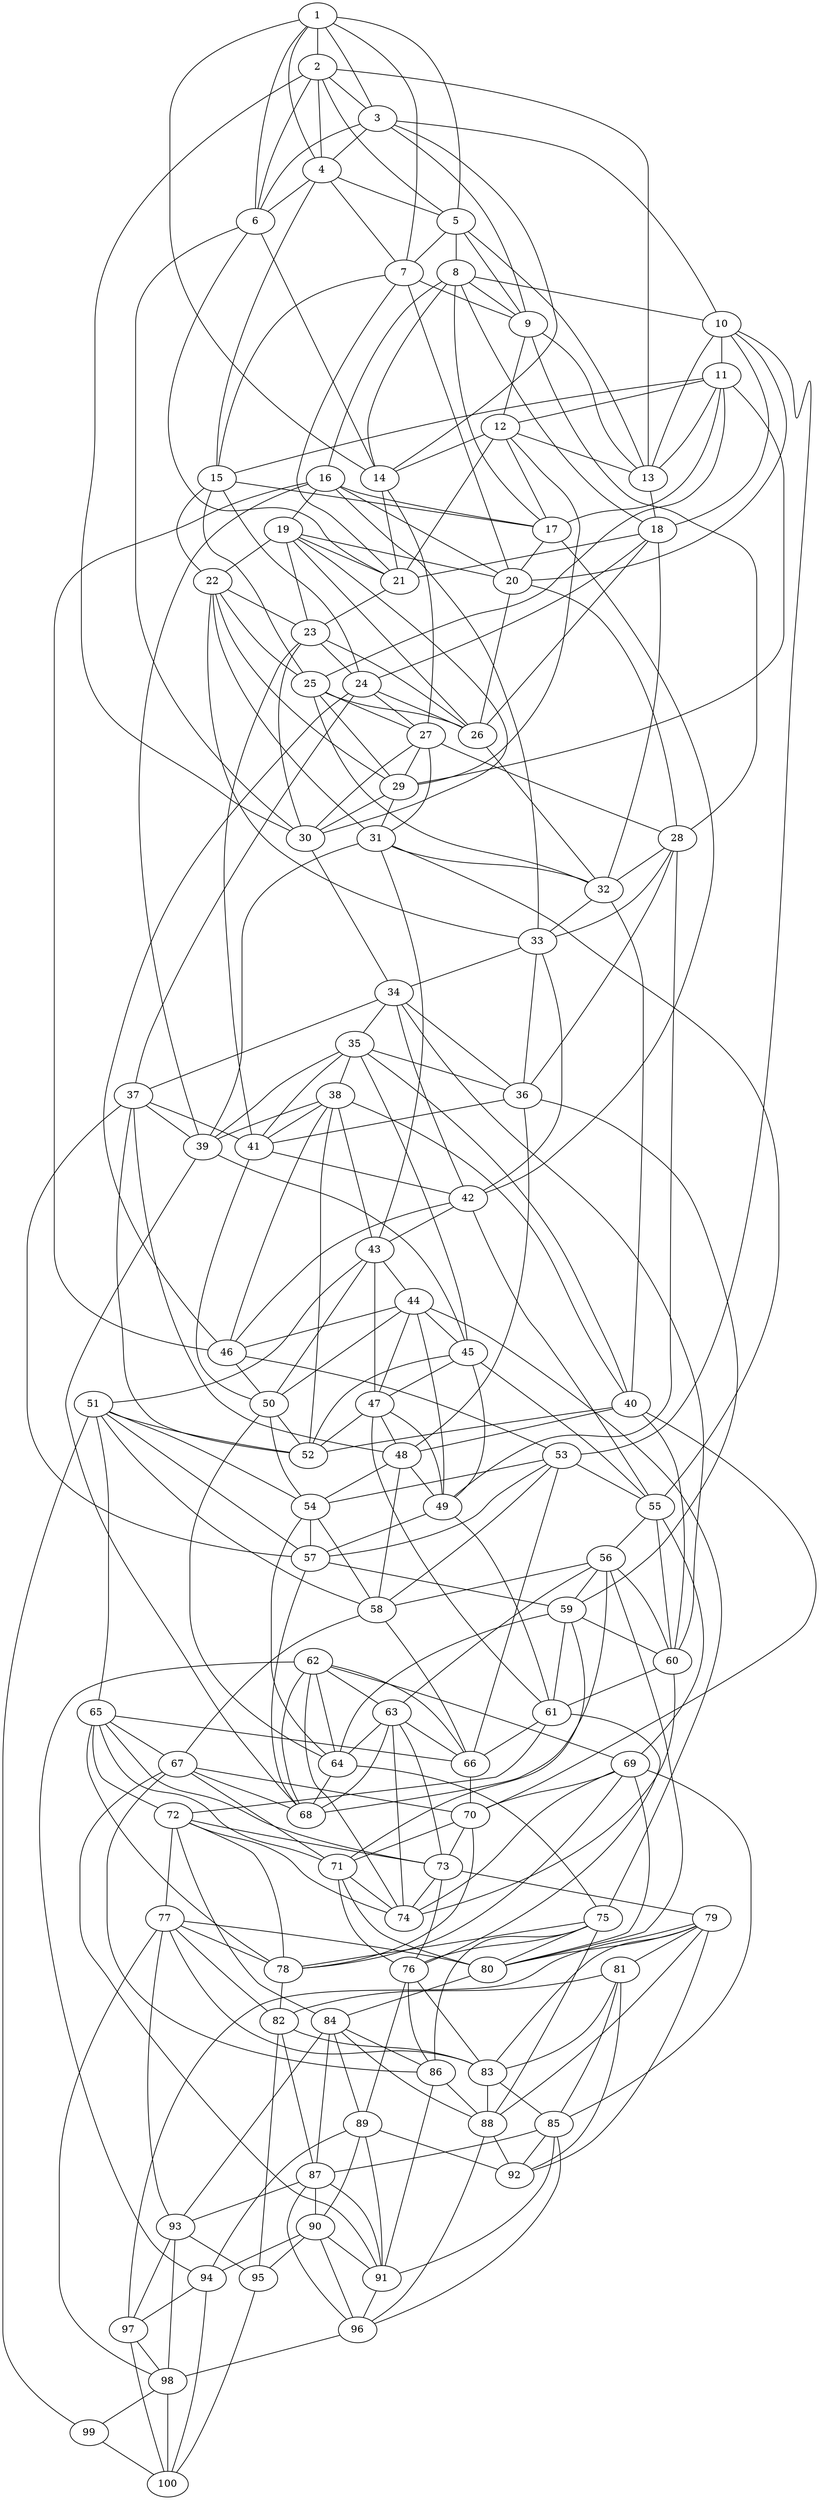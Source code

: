 graph {
1--2
1--3
2--3
1--4
2--4
3--4
1--5
2--5
4--5
1--6
2--6
3--6
4--6
1--7
4--7
5--7
5--8
3--9
5--9
7--9
8--9
3--10
8--10
10--11
9--12
11--12
2--13
5--13
9--13
10--13
11--13
12--13
1--14
3--14
6--14
8--14
12--14
4--15
7--15
11--15
8--16
8--17
11--17
12--17
15--17
16--17
8--18
10--18
13--18
16--19
7--20
10--20
16--20
17--20
19--20
6--21
7--21
12--21
14--21
18--21
19--21
15--22
19--22
19--23
21--23
22--23
15--24
18--24
23--24
11--25
15--25
22--25
18--26
19--26
20--26
23--26
24--26
25--26
14--27
24--27
25--27
9--28
20--28
27--28
11--29
12--29
22--29
25--29
27--29
2--30
6--30
19--30
23--30
27--30
29--30
22--31
27--31
29--31
18--32
25--32
26--32
28--32
31--32
16--33
22--33
28--33
32--33
30--34
33--34
34--35
28--36
33--36
34--36
35--36
24--37
34--37
35--38
16--39
31--39
35--39
37--39
38--39
32--40
35--40
38--40
23--41
35--41
36--41
37--41
38--41
17--42
33--42
34--42
41--42
31--43
38--43
42--43
43--44
35--45
39--45
44--45
16--46
24--46
38--46
42--46
44--46
43--47
44--47
45--47
36--48
37--48
40--48
47--48
28--49
44--49
45--49
47--49
48--49
41--50
43--50
44--50
46--50
43--51
37--52
38--52
40--52
45--52
47--52
50--52
51--52
10--53
46--53
48--54
50--54
51--54
53--54
31--55
42--55
45--55
53--55
55--56
37--57
49--57
51--57
53--57
54--57
48--58
51--58
53--58
54--58
56--58
36--59
56--59
57--59
34--60
40--60
55--60
56--60
59--60
47--61
49--61
59--61
60--61
56--63
62--63
50--64
54--64
59--64
62--64
63--64
51--65
53--66
58--66
61--66
62--66
63--66
65--66
58--67
65--67
39--68
56--68
57--68
62--68
63--68
64--68
67--68
55--69
62--69
40--70
66--70
67--70
69--70
59--71
65--71
67--71
70--71
61--72
65--72
63--73
65--73
70--73
72--73
60--74
62--74
63--74
69--74
71--74
72--74
73--74
44--75
64--75
61--76
71--76
73--76
75--76
72--77
65--78
69--78
70--78
72--78
75--78
77--78
73--79
56--80
69--80
71--80
75--80
77--80
79--80
79--81
77--82
78--82
81--82
76--83
77--83
79--83
81--83
82--83
72--84
80--84
69--85
81--85
83--85
67--86
75--86
76--86
84--86
82--87
84--87
85--87
75--88
79--88
83--88
84--88
86--88
76--89
84--89
87--90
89--90
67--91
85--91
86--91
87--91
89--91
90--91
79--92
81--92
85--92
88--92
89--92
77--93
84--93
87--93
62--94
89--94
90--94
82--95
90--95
93--95
85--96
87--96
88--96
90--96
91--96
79--97
93--97
94--97
77--98
93--98
96--98
97--98
51--99
98--99
94--100
95--100
97--100
98--100
99--100
}
